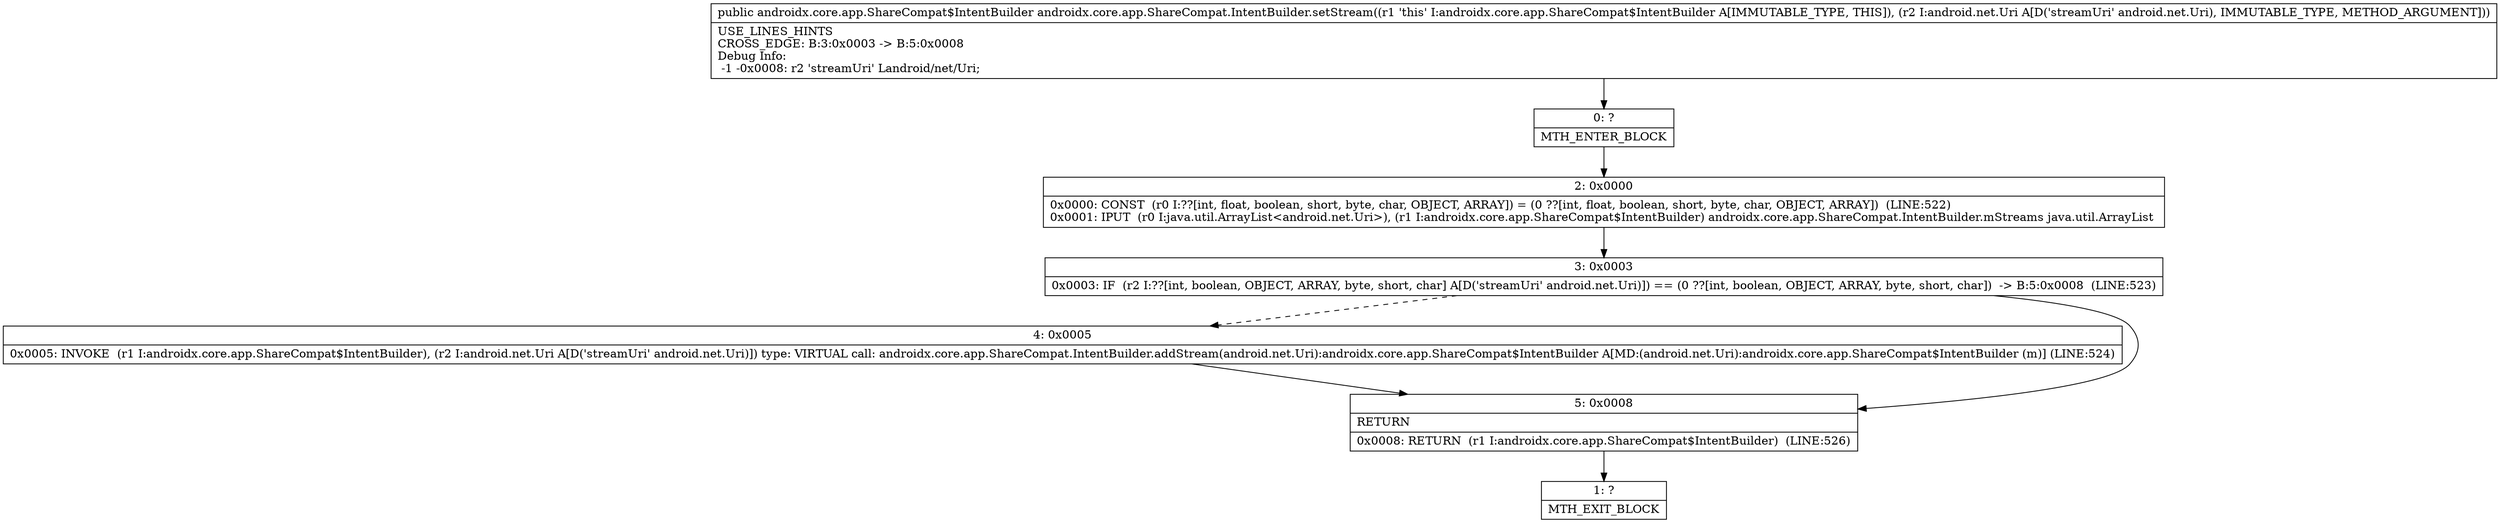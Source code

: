 digraph "CFG forandroidx.core.app.ShareCompat.IntentBuilder.setStream(Landroid\/net\/Uri;)Landroidx\/core\/app\/ShareCompat$IntentBuilder;" {
Node_0 [shape=record,label="{0\:\ ?|MTH_ENTER_BLOCK\l}"];
Node_2 [shape=record,label="{2\:\ 0x0000|0x0000: CONST  (r0 I:??[int, float, boolean, short, byte, char, OBJECT, ARRAY]) = (0 ??[int, float, boolean, short, byte, char, OBJECT, ARRAY])  (LINE:522)\l0x0001: IPUT  (r0 I:java.util.ArrayList\<android.net.Uri\>), (r1 I:androidx.core.app.ShareCompat$IntentBuilder) androidx.core.app.ShareCompat.IntentBuilder.mStreams java.util.ArrayList \l}"];
Node_3 [shape=record,label="{3\:\ 0x0003|0x0003: IF  (r2 I:??[int, boolean, OBJECT, ARRAY, byte, short, char] A[D('streamUri' android.net.Uri)]) == (0 ??[int, boolean, OBJECT, ARRAY, byte, short, char])  \-\> B:5:0x0008  (LINE:523)\l}"];
Node_4 [shape=record,label="{4\:\ 0x0005|0x0005: INVOKE  (r1 I:androidx.core.app.ShareCompat$IntentBuilder), (r2 I:android.net.Uri A[D('streamUri' android.net.Uri)]) type: VIRTUAL call: androidx.core.app.ShareCompat.IntentBuilder.addStream(android.net.Uri):androidx.core.app.ShareCompat$IntentBuilder A[MD:(android.net.Uri):androidx.core.app.ShareCompat$IntentBuilder (m)] (LINE:524)\l}"];
Node_5 [shape=record,label="{5\:\ 0x0008|RETURN\l|0x0008: RETURN  (r1 I:androidx.core.app.ShareCompat$IntentBuilder)  (LINE:526)\l}"];
Node_1 [shape=record,label="{1\:\ ?|MTH_EXIT_BLOCK\l}"];
MethodNode[shape=record,label="{public androidx.core.app.ShareCompat$IntentBuilder androidx.core.app.ShareCompat.IntentBuilder.setStream((r1 'this' I:androidx.core.app.ShareCompat$IntentBuilder A[IMMUTABLE_TYPE, THIS]), (r2 I:android.net.Uri A[D('streamUri' android.net.Uri), IMMUTABLE_TYPE, METHOD_ARGUMENT]))  | USE_LINES_HINTS\lCROSS_EDGE: B:3:0x0003 \-\> B:5:0x0008\lDebug Info:\l  \-1 \-0x0008: r2 'streamUri' Landroid\/net\/Uri;\l}"];
MethodNode -> Node_0;Node_0 -> Node_2;
Node_2 -> Node_3;
Node_3 -> Node_4[style=dashed];
Node_3 -> Node_5;
Node_4 -> Node_5;
Node_5 -> Node_1;
}

